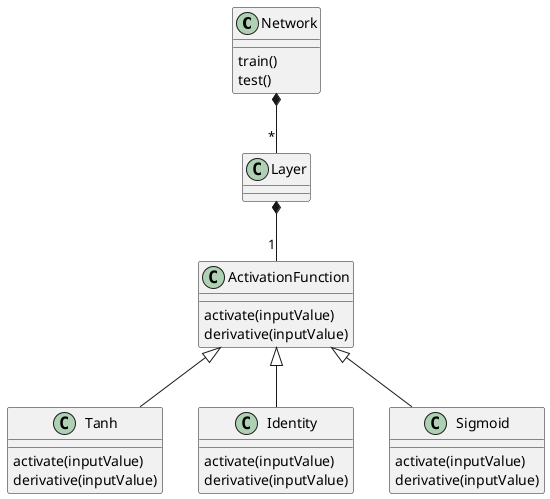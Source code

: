 @startuml
class Network {
}

class Layer {
}


Network *-- "*" Layer

Layer *-- "1" ActivationFunction

Network : train()
Network : test()


ActivationFunction : activate(inputValue)
ActivationFunction : derivative(inputValue)

Tanh : activate(inputValue)
Tanh : derivative(inputValue)

Identity : activate(inputValue)
Identity : derivative(inputValue)

Sigmoid : activate(inputValue)
Sigmoid : derivative(inputValue)

ActivationFunction <|-- Identity
ActivationFunction <|-- Sigmoid
ActivationFunction <|-- Tanh
@enduml